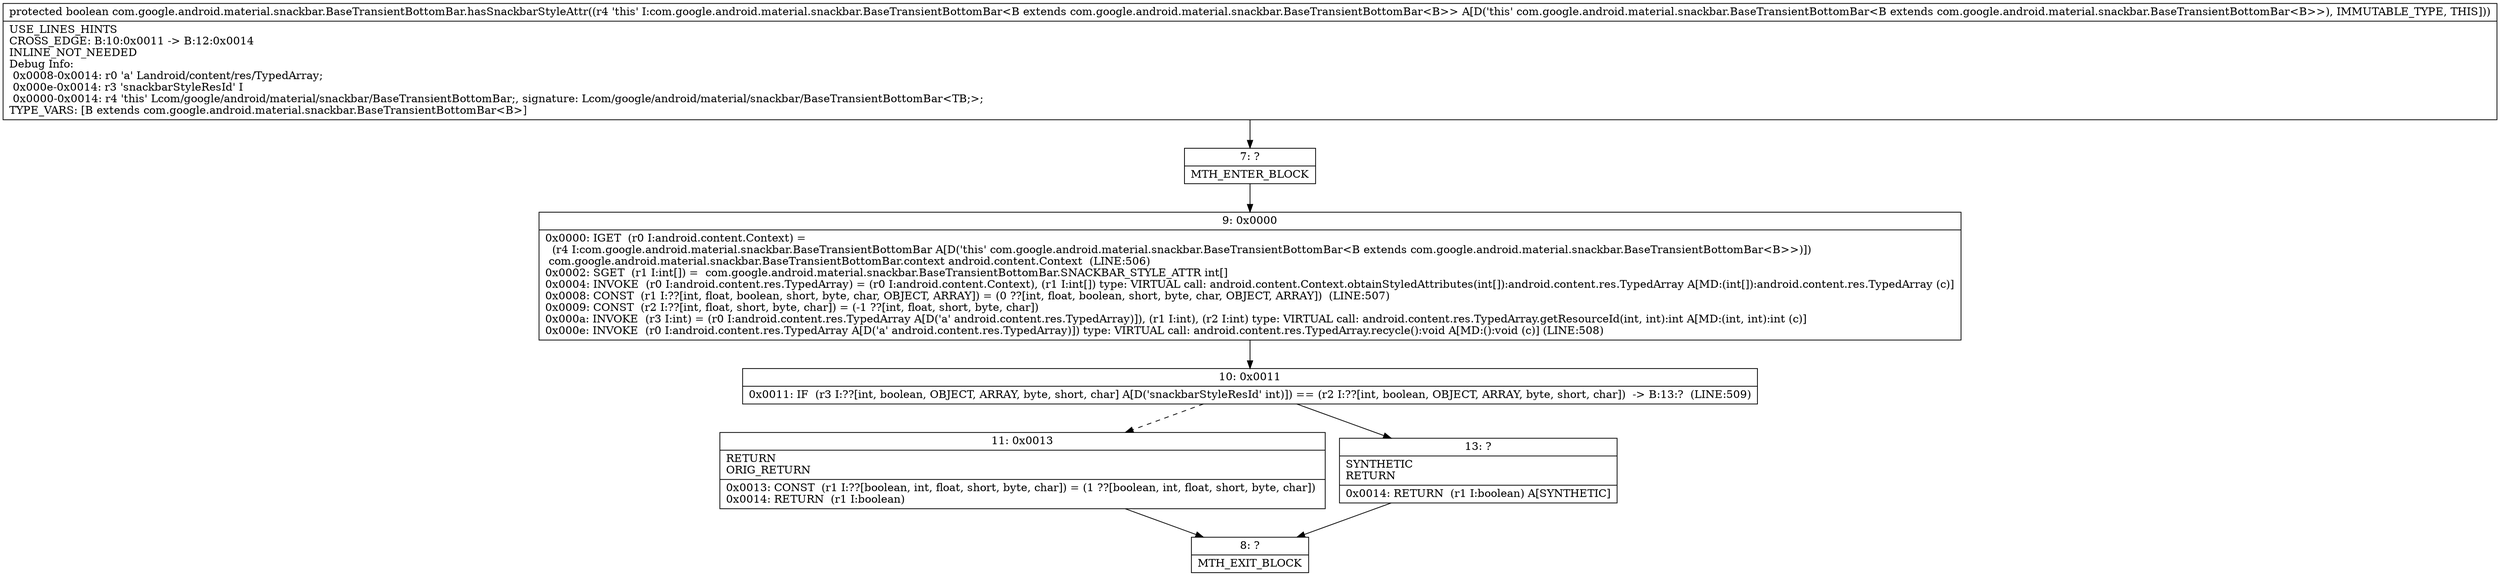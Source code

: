 digraph "CFG forcom.google.android.material.snackbar.BaseTransientBottomBar.hasSnackbarStyleAttr()Z" {
Node_7 [shape=record,label="{7\:\ ?|MTH_ENTER_BLOCK\l}"];
Node_9 [shape=record,label="{9\:\ 0x0000|0x0000: IGET  (r0 I:android.content.Context) = \l  (r4 I:com.google.android.material.snackbar.BaseTransientBottomBar A[D('this' com.google.android.material.snackbar.BaseTransientBottomBar\<B extends com.google.android.material.snackbar.BaseTransientBottomBar\<B\>\>)])\l com.google.android.material.snackbar.BaseTransientBottomBar.context android.content.Context  (LINE:506)\l0x0002: SGET  (r1 I:int[]) =  com.google.android.material.snackbar.BaseTransientBottomBar.SNACKBAR_STYLE_ATTR int[] \l0x0004: INVOKE  (r0 I:android.content.res.TypedArray) = (r0 I:android.content.Context), (r1 I:int[]) type: VIRTUAL call: android.content.Context.obtainStyledAttributes(int[]):android.content.res.TypedArray A[MD:(int[]):android.content.res.TypedArray (c)]\l0x0008: CONST  (r1 I:??[int, float, boolean, short, byte, char, OBJECT, ARRAY]) = (0 ??[int, float, boolean, short, byte, char, OBJECT, ARRAY])  (LINE:507)\l0x0009: CONST  (r2 I:??[int, float, short, byte, char]) = (\-1 ??[int, float, short, byte, char]) \l0x000a: INVOKE  (r3 I:int) = (r0 I:android.content.res.TypedArray A[D('a' android.content.res.TypedArray)]), (r1 I:int), (r2 I:int) type: VIRTUAL call: android.content.res.TypedArray.getResourceId(int, int):int A[MD:(int, int):int (c)]\l0x000e: INVOKE  (r0 I:android.content.res.TypedArray A[D('a' android.content.res.TypedArray)]) type: VIRTUAL call: android.content.res.TypedArray.recycle():void A[MD:():void (c)] (LINE:508)\l}"];
Node_10 [shape=record,label="{10\:\ 0x0011|0x0011: IF  (r3 I:??[int, boolean, OBJECT, ARRAY, byte, short, char] A[D('snackbarStyleResId' int)]) == (r2 I:??[int, boolean, OBJECT, ARRAY, byte, short, char])  \-\> B:13:?  (LINE:509)\l}"];
Node_11 [shape=record,label="{11\:\ 0x0013|RETURN\lORIG_RETURN\l|0x0013: CONST  (r1 I:??[boolean, int, float, short, byte, char]) = (1 ??[boolean, int, float, short, byte, char]) \l0x0014: RETURN  (r1 I:boolean) \l}"];
Node_8 [shape=record,label="{8\:\ ?|MTH_EXIT_BLOCK\l}"];
Node_13 [shape=record,label="{13\:\ ?|SYNTHETIC\lRETURN\l|0x0014: RETURN  (r1 I:boolean) A[SYNTHETIC]\l}"];
MethodNode[shape=record,label="{protected boolean com.google.android.material.snackbar.BaseTransientBottomBar.hasSnackbarStyleAttr((r4 'this' I:com.google.android.material.snackbar.BaseTransientBottomBar\<B extends com.google.android.material.snackbar.BaseTransientBottomBar\<B\>\> A[D('this' com.google.android.material.snackbar.BaseTransientBottomBar\<B extends com.google.android.material.snackbar.BaseTransientBottomBar\<B\>\>), IMMUTABLE_TYPE, THIS]))  | USE_LINES_HINTS\lCROSS_EDGE: B:10:0x0011 \-\> B:12:0x0014\lINLINE_NOT_NEEDED\lDebug Info:\l  0x0008\-0x0014: r0 'a' Landroid\/content\/res\/TypedArray;\l  0x000e\-0x0014: r3 'snackbarStyleResId' I\l  0x0000\-0x0014: r4 'this' Lcom\/google\/android\/material\/snackbar\/BaseTransientBottomBar;, signature: Lcom\/google\/android\/material\/snackbar\/BaseTransientBottomBar\<TB;\>;\lTYPE_VARS: [B extends com.google.android.material.snackbar.BaseTransientBottomBar\<B\>]\l}"];
MethodNode -> Node_7;Node_7 -> Node_9;
Node_9 -> Node_10;
Node_10 -> Node_11[style=dashed];
Node_10 -> Node_13;
Node_11 -> Node_8;
Node_13 -> Node_8;
}

